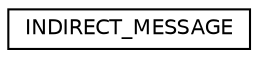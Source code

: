 digraph "Graphical Class Hierarchy"
{
  edge [fontname="Helvetica",fontsize="10",labelfontname="Helvetica",labelfontsize="10"];
  node [fontname="Helvetica",fontsize="10",shape=record];
  rankdir="LR";
  Node1 [label="INDIRECT_MESSAGE",height=0.2,width=0.4,color="black", fillcolor="white", style="filled",URL="$struct_i_n_d_i_r_e_c_t___m_e_s_s_a_g_e.html"];
}
